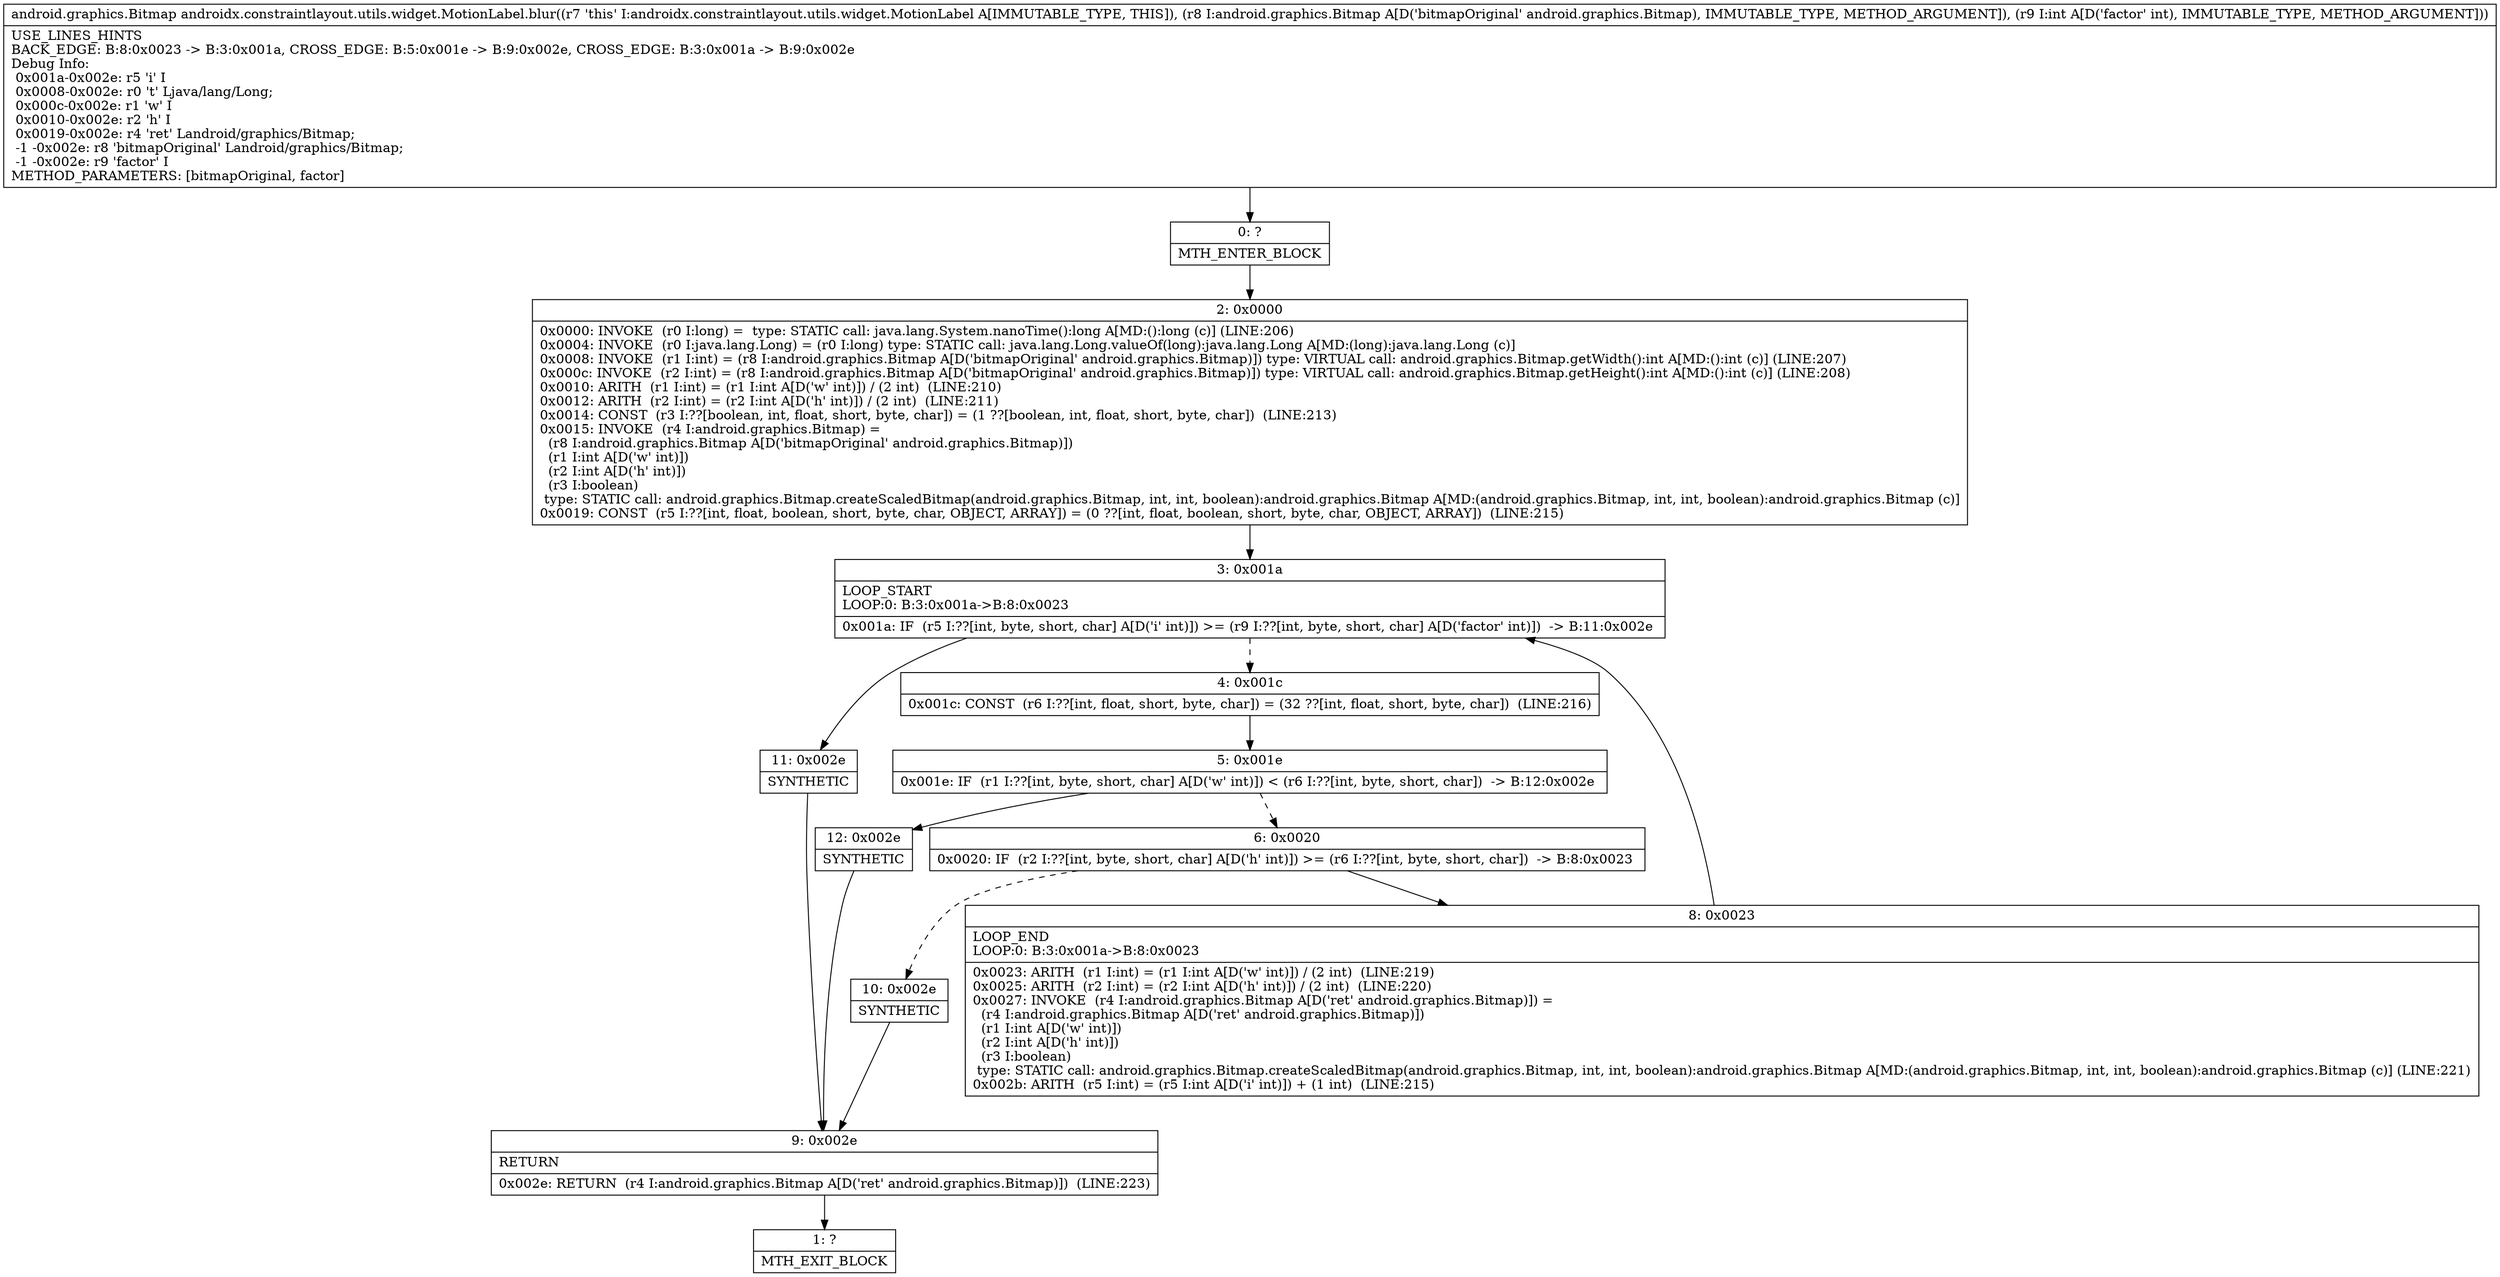 digraph "CFG forandroidx.constraintlayout.utils.widget.MotionLabel.blur(Landroid\/graphics\/Bitmap;I)Landroid\/graphics\/Bitmap;" {
Node_0 [shape=record,label="{0\:\ ?|MTH_ENTER_BLOCK\l}"];
Node_2 [shape=record,label="{2\:\ 0x0000|0x0000: INVOKE  (r0 I:long) =  type: STATIC call: java.lang.System.nanoTime():long A[MD:():long (c)] (LINE:206)\l0x0004: INVOKE  (r0 I:java.lang.Long) = (r0 I:long) type: STATIC call: java.lang.Long.valueOf(long):java.lang.Long A[MD:(long):java.lang.Long (c)]\l0x0008: INVOKE  (r1 I:int) = (r8 I:android.graphics.Bitmap A[D('bitmapOriginal' android.graphics.Bitmap)]) type: VIRTUAL call: android.graphics.Bitmap.getWidth():int A[MD:():int (c)] (LINE:207)\l0x000c: INVOKE  (r2 I:int) = (r8 I:android.graphics.Bitmap A[D('bitmapOriginal' android.graphics.Bitmap)]) type: VIRTUAL call: android.graphics.Bitmap.getHeight():int A[MD:():int (c)] (LINE:208)\l0x0010: ARITH  (r1 I:int) = (r1 I:int A[D('w' int)]) \/ (2 int)  (LINE:210)\l0x0012: ARITH  (r2 I:int) = (r2 I:int A[D('h' int)]) \/ (2 int)  (LINE:211)\l0x0014: CONST  (r3 I:??[boolean, int, float, short, byte, char]) = (1 ??[boolean, int, float, short, byte, char])  (LINE:213)\l0x0015: INVOKE  (r4 I:android.graphics.Bitmap) = \l  (r8 I:android.graphics.Bitmap A[D('bitmapOriginal' android.graphics.Bitmap)])\l  (r1 I:int A[D('w' int)])\l  (r2 I:int A[D('h' int)])\l  (r3 I:boolean)\l type: STATIC call: android.graphics.Bitmap.createScaledBitmap(android.graphics.Bitmap, int, int, boolean):android.graphics.Bitmap A[MD:(android.graphics.Bitmap, int, int, boolean):android.graphics.Bitmap (c)]\l0x0019: CONST  (r5 I:??[int, float, boolean, short, byte, char, OBJECT, ARRAY]) = (0 ??[int, float, boolean, short, byte, char, OBJECT, ARRAY])  (LINE:215)\l}"];
Node_3 [shape=record,label="{3\:\ 0x001a|LOOP_START\lLOOP:0: B:3:0x001a\-\>B:8:0x0023\l|0x001a: IF  (r5 I:??[int, byte, short, char] A[D('i' int)]) \>= (r9 I:??[int, byte, short, char] A[D('factor' int)])  \-\> B:11:0x002e \l}"];
Node_4 [shape=record,label="{4\:\ 0x001c|0x001c: CONST  (r6 I:??[int, float, short, byte, char]) = (32 ??[int, float, short, byte, char])  (LINE:216)\l}"];
Node_5 [shape=record,label="{5\:\ 0x001e|0x001e: IF  (r1 I:??[int, byte, short, char] A[D('w' int)]) \< (r6 I:??[int, byte, short, char])  \-\> B:12:0x002e \l}"];
Node_6 [shape=record,label="{6\:\ 0x0020|0x0020: IF  (r2 I:??[int, byte, short, char] A[D('h' int)]) \>= (r6 I:??[int, byte, short, char])  \-\> B:8:0x0023 \l}"];
Node_8 [shape=record,label="{8\:\ 0x0023|LOOP_END\lLOOP:0: B:3:0x001a\-\>B:8:0x0023\l|0x0023: ARITH  (r1 I:int) = (r1 I:int A[D('w' int)]) \/ (2 int)  (LINE:219)\l0x0025: ARITH  (r2 I:int) = (r2 I:int A[D('h' int)]) \/ (2 int)  (LINE:220)\l0x0027: INVOKE  (r4 I:android.graphics.Bitmap A[D('ret' android.graphics.Bitmap)]) = \l  (r4 I:android.graphics.Bitmap A[D('ret' android.graphics.Bitmap)])\l  (r1 I:int A[D('w' int)])\l  (r2 I:int A[D('h' int)])\l  (r3 I:boolean)\l type: STATIC call: android.graphics.Bitmap.createScaledBitmap(android.graphics.Bitmap, int, int, boolean):android.graphics.Bitmap A[MD:(android.graphics.Bitmap, int, int, boolean):android.graphics.Bitmap (c)] (LINE:221)\l0x002b: ARITH  (r5 I:int) = (r5 I:int A[D('i' int)]) + (1 int)  (LINE:215)\l}"];
Node_10 [shape=record,label="{10\:\ 0x002e|SYNTHETIC\l}"];
Node_9 [shape=record,label="{9\:\ 0x002e|RETURN\l|0x002e: RETURN  (r4 I:android.graphics.Bitmap A[D('ret' android.graphics.Bitmap)])  (LINE:223)\l}"];
Node_1 [shape=record,label="{1\:\ ?|MTH_EXIT_BLOCK\l}"];
Node_12 [shape=record,label="{12\:\ 0x002e|SYNTHETIC\l}"];
Node_11 [shape=record,label="{11\:\ 0x002e|SYNTHETIC\l}"];
MethodNode[shape=record,label="{android.graphics.Bitmap androidx.constraintlayout.utils.widget.MotionLabel.blur((r7 'this' I:androidx.constraintlayout.utils.widget.MotionLabel A[IMMUTABLE_TYPE, THIS]), (r8 I:android.graphics.Bitmap A[D('bitmapOriginal' android.graphics.Bitmap), IMMUTABLE_TYPE, METHOD_ARGUMENT]), (r9 I:int A[D('factor' int), IMMUTABLE_TYPE, METHOD_ARGUMENT]))  | USE_LINES_HINTS\lBACK_EDGE: B:8:0x0023 \-\> B:3:0x001a, CROSS_EDGE: B:5:0x001e \-\> B:9:0x002e, CROSS_EDGE: B:3:0x001a \-\> B:9:0x002e\lDebug Info:\l  0x001a\-0x002e: r5 'i' I\l  0x0008\-0x002e: r0 't' Ljava\/lang\/Long;\l  0x000c\-0x002e: r1 'w' I\l  0x0010\-0x002e: r2 'h' I\l  0x0019\-0x002e: r4 'ret' Landroid\/graphics\/Bitmap;\l  \-1 \-0x002e: r8 'bitmapOriginal' Landroid\/graphics\/Bitmap;\l  \-1 \-0x002e: r9 'factor' I\lMETHOD_PARAMETERS: [bitmapOriginal, factor]\l}"];
MethodNode -> Node_0;Node_0 -> Node_2;
Node_2 -> Node_3;
Node_3 -> Node_4[style=dashed];
Node_3 -> Node_11;
Node_4 -> Node_5;
Node_5 -> Node_6[style=dashed];
Node_5 -> Node_12;
Node_6 -> Node_8;
Node_6 -> Node_10[style=dashed];
Node_8 -> Node_3;
Node_10 -> Node_9;
Node_9 -> Node_1;
Node_12 -> Node_9;
Node_11 -> Node_9;
}

